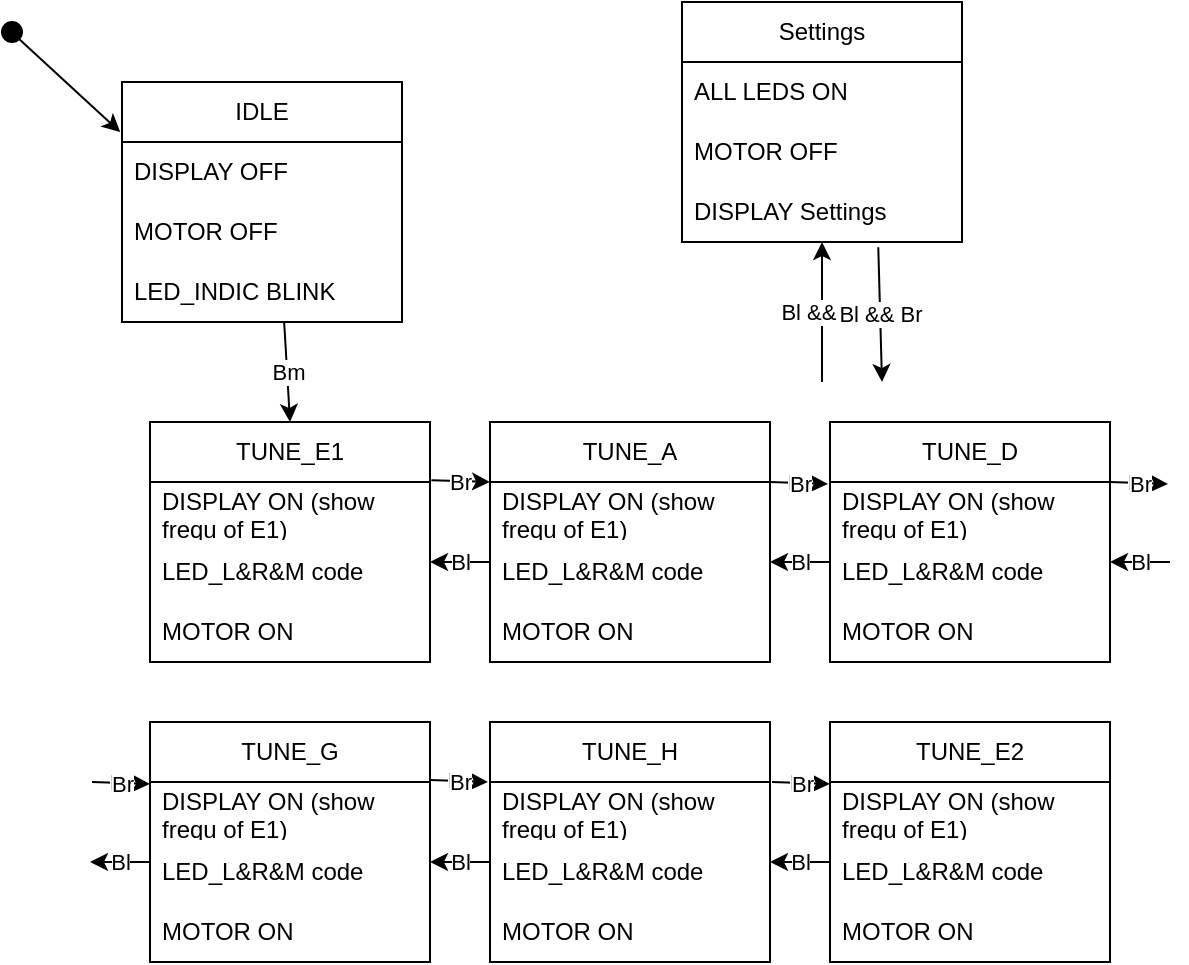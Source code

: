 <mxfile version="23.1.5" type="device">
  <diagram name="Seite-1" id="3be5mNfJ36adj_SjDHY5">
    <mxGraphModel dx="819" dy="452" grid="1" gridSize="10" guides="1" tooltips="1" connect="1" arrows="1" fold="1" page="1" pageScale="1" pageWidth="827" pageHeight="1169" math="0" shadow="0">
      <root>
        <mxCell id="0" />
        <mxCell id="1" parent="0" />
        <mxCell id="PSC9y0dFStUSjlVrIaF2-4" value="" style="endArrow=classic;html=1;rounded=0;entryX=0;entryY=0;entryDx=0;entryDy=0;exitX=1;exitY=1;exitDx=0;exitDy=0;" edge="1" parent="1" source="PSC9y0dFStUSjlVrIaF2-6">
          <mxGeometry relative="1" as="geometry">
            <mxPoint x="120" y="200" as="sourcePoint" />
            <mxPoint x="159.111" y="235.048" as="targetPoint" />
          </mxGeometry>
        </mxCell>
        <mxCell id="PSC9y0dFStUSjlVrIaF2-6" value="" style="ellipse;whiteSpace=wrap;html=1;fillColor=#000000;" vertex="1" parent="1">
          <mxGeometry x="100" y="180" width="10" height="10" as="geometry" />
        </mxCell>
        <mxCell id="PSC9y0dFStUSjlVrIaF2-9" value="IDLE" style="swimlane;fontStyle=0;childLayout=stackLayout;horizontal=1;startSize=30;horizontalStack=0;resizeParent=1;resizeParentMax=0;resizeLast=0;collapsible=1;marginBottom=0;whiteSpace=wrap;html=1;" vertex="1" parent="1">
          <mxGeometry x="160" y="210" width="140" height="120" as="geometry" />
        </mxCell>
        <mxCell id="PSC9y0dFStUSjlVrIaF2-10" value="DISPLAY OFF" style="text;strokeColor=none;fillColor=none;align=left;verticalAlign=middle;spacingLeft=4;spacingRight=4;overflow=hidden;points=[[0,0.5],[1,0.5]];portConstraint=eastwest;rotatable=0;whiteSpace=wrap;html=1;" vertex="1" parent="PSC9y0dFStUSjlVrIaF2-9">
          <mxGeometry y="30" width="140" height="30" as="geometry" />
        </mxCell>
        <mxCell id="PSC9y0dFStUSjlVrIaF2-11" value="MOTOR OFF" style="text;strokeColor=none;fillColor=none;align=left;verticalAlign=middle;spacingLeft=4;spacingRight=4;overflow=hidden;points=[[0,0.5],[1,0.5]];portConstraint=eastwest;rotatable=0;whiteSpace=wrap;html=1;" vertex="1" parent="PSC9y0dFStUSjlVrIaF2-9">
          <mxGeometry y="60" width="140" height="30" as="geometry" />
        </mxCell>
        <mxCell id="PSC9y0dFStUSjlVrIaF2-12" value="LED_INDIC BLINK" style="text;strokeColor=none;fillColor=none;align=left;verticalAlign=middle;spacingLeft=4;spacingRight=4;overflow=hidden;points=[[0,0.5],[1,0.5]];portConstraint=eastwest;rotatable=0;whiteSpace=wrap;html=1;" vertex="1" parent="PSC9y0dFStUSjlVrIaF2-9">
          <mxGeometry y="90" width="140" height="30" as="geometry" />
        </mxCell>
        <mxCell id="PSC9y0dFStUSjlVrIaF2-13" value="TUNE_E1" style="swimlane;fontStyle=0;childLayout=stackLayout;horizontal=1;startSize=30;horizontalStack=0;resizeParent=1;resizeParentMax=0;resizeLast=0;collapsible=1;marginBottom=0;whiteSpace=wrap;html=1;" vertex="1" parent="1">
          <mxGeometry x="174" y="380" width="140" height="120" as="geometry" />
        </mxCell>
        <mxCell id="PSC9y0dFStUSjlVrIaF2-14" value="DISPLAY ON (show frequ of E1)" style="text;strokeColor=none;fillColor=none;align=left;verticalAlign=middle;spacingLeft=4;spacingRight=4;overflow=hidden;points=[[0,0.5],[1,0.5]];portConstraint=eastwest;rotatable=0;whiteSpace=wrap;html=1;" vertex="1" parent="PSC9y0dFStUSjlVrIaF2-13">
          <mxGeometry y="30" width="140" height="30" as="geometry" />
        </mxCell>
        <mxCell id="PSC9y0dFStUSjlVrIaF2-15" value="LED_L&amp;amp;R&amp;amp;M code" style="text;strokeColor=none;fillColor=none;align=left;verticalAlign=middle;spacingLeft=4;spacingRight=4;overflow=hidden;points=[[0,0.5],[1,0.5]];portConstraint=eastwest;rotatable=0;whiteSpace=wrap;html=1;" vertex="1" parent="PSC9y0dFStUSjlVrIaF2-13">
          <mxGeometry y="60" width="140" height="30" as="geometry" />
        </mxCell>
        <mxCell id="PSC9y0dFStUSjlVrIaF2-16" value="MOTOR ON" style="text;strokeColor=none;fillColor=none;align=left;verticalAlign=middle;spacingLeft=4;spacingRight=4;overflow=hidden;points=[[0,0.5],[1,0.5]];portConstraint=eastwest;rotatable=0;whiteSpace=wrap;html=1;" vertex="1" parent="PSC9y0dFStUSjlVrIaF2-13">
          <mxGeometry y="90" width="140" height="30" as="geometry" />
        </mxCell>
        <mxCell id="PSC9y0dFStUSjlVrIaF2-17" value="TUNE_A" style="swimlane;fontStyle=0;childLayout=stackLayout;horizontal=1;startSize=30;horizontalStack=0;resizeParent=1;resizeParentMax=0;resizeLast=0;collapsible=1;marginBottom=0;whiteSpace=wrap;html=1;" vertex="1" parent="1">
          <mxGeometry x="344" y="380" width="140" height="120" as="geometry">
            <mxRectangle x="344" y="380" width="90" height="30" as="alternateBounds" />
          </mxGeometry>
        </mxCell>
        <mxCell id="PSC9y0dFStUSjlVrIaF2-18" value="DISPLAY ON (show frequ of E1)" style="text;strokeColor=none;fillColor=none;align=left;verticalAlign=middle;spacingLeft=4;spacingRight=4;overflow=hidden;points=[[0,0.5],[1,0.5]];portConstraint=eastwest;rotatable=0;whiteSpace=wrap;html=1;" vertex="1" parent="PSC9y0dFStUSjlVrIaF2-17">
          <mxGeometry y="30" width="140" height="30" as="geometry" />
        </mxCell>
        <mxCell id="PSC9y0dFStUSjlVrIaF2-19" value="LED_L&amp;amp;R&amp;amp;M code" style="text;strokeColor=none;fillColor=none;align=left;verticalAlign=middle;spacingLeft=4;spacingRight=4;overflow=hidden;points=[[0,0.5],[1,0.5]];portConstraint=eastwest;rotatable=0;whiteSpace=wrap;html=1;" vertex="1" parent="PSC9y0dFStUSjlVrIaF2-17">
          <mxGeometry y="60" width="140" height="30" as="geometry" />
        </mxCell>
        <mxCell id="PSC9y0dFStUSjlVrIaF2-20" value="MOTOR ON" style="text;strokeColor=none;fillColor=none;align=left;verticalAlign=middle;spacingLeft=4;spacingRight=4;overflow=hidden;points=[[0,0.5],[1,0.5]];portConstraint=eastwest;rotatable=0;whiteSpace=wrap;html=1;" vertex="1" parent="PSC9y0dFStUSjlVrIaF2-17">
          <mxGeometry y="90" width="140" height="30" as="geometry" />
        </mxCell>
        <mxCell id="PSC9y0dFStUSjlVrIaF2-21" value="TUNE_D" style="swimlane;fontStyle=0;childLayout=stackLayout;horizontal=1;startSize=30;horizontalStack=0;resizeParent=1;resizeParentMax=0;resizeLast=0;collapsible=1;marginBottom=0;whiteSpace=wrap;html=1;" vertex="1" parent="1">
          <mxGeometry x="514" y="380" width="140" height="120" as="geometry" />
        </mxCell>
        <mxCell id="PSC9y0dFStUSjlVrIaF2-22" value="DISPLAY ON (show frequ of E1)" style="text;strokeColor=none;fillColor=none;align=left;verticalAlign=middle;spacingLeft=4;spacingRight=4;overflow=hidden;points=[[0,0.5],[1,0.5]];portConstraint=eastwest;rotatable=0;whiteSpace=wrap;html=1;" vertex="1" parent="PSC9y0dFStUSjlVrIaF2-21">
          <mxGeometry y="30" width="140" height="30" as="geometry" />
        </mxCell>
        <mxCell id="PSC9y0dFStUSjlVrIaF2-23" value="LED_L&amp;amp;R&amp;amp;M code" style="text;strokeColor=none;fillColor=none;align=left;verticalAlign=middle;spacingLeft=4;spacingRight=4;overflow=hidden;points=[[0,0.5],[1,0.5]];portConstraint=eastwest;rotatable=0;whiteSpace=wrap;html=1;" vertex="1" parent="PSC9y0dFStUSjlVrIaF2-21">
          <mxGeometry y="60" width="140" height="30" as="geometry" />
        </mxCell>
        <mxCell id="PSC9y0dFStUSjlVrIaF2-24" value="MOTOR ON" style="text;strokeColor=none;fillColor=none;align=left;verticalAlign=middle;spacingLeft=4;spacingRight=4;overflow=hidden;points=[[0,0.5],[1,0.5]];portConstraint=eastwest;rotatable=0;whiteSpace=wrap;html=1;" vertex="1" parent="PSC9y0dFStUSjlVrIaF2-21">
          <mxGeometry y="90" width="140" height="30" as="geometry" />
        </mxCell>
        <mxCell id="PSC9y0dFStUSjlVrIaF2-25" value="TUNE_G" style="swimlane;fontStyle=0;childLayout=stackLayout;horizontal=1;startSize=30;horizontalStack=0;resizeParent=1;resizeParentMax=0;resizeLast=0;collapsible=1;marginBottom=0;whiteSpace=wrap;html=1;" vertex="1" parent="1">
          <mxGeometry x="174" y="530" width="140" height="120" as="geometry" />
        </mxCell>
        <mxCell id="PSC9y0dFStUSjlVrIaF2-26" value="DISPLAY ON (show frequ of E1)" style="text;strokeColor=none;fillColor=none;align=left;verticalAlign=middle;spacingLeft=4;spacingRight=4;overflow=hidden;points=[[0,0.5],[1,0.5]];portConstraint=eastwest;rotatable=0;whiteSpace=wrap;html=1;" vertex="1" parent="PSC9y0dFStUSjlVrIaF2-25">
          <mxGeometry y="30" width="140" height="30" as="geometry" />
        </mxCell>
        <mxCell id="PSC9y0dFStUSjlVrIaF2-27" value="LED_L&amp;amp;R&amp;amp;M code" style="text;strokeColor=none;fillColor=none;align=left;verticalAlign=middle;spacingLeft=4;spacingRight=4;overflow=hidden;points=[[0,0.5],[1,0.5]];portConstraint=eastwest;rotatable=0;whiteSpace=wrap;html=1;" vertex="1" parent="PSC9y0dFStUSjlVrIaF2-25">
          <mxGeometry y="60" width="140" height="30" as="geometry" />
        </mxCell>
        <mxCell id="PSC9y0dFStUSjlVrIaF2-28" value="MOTOR ON" style="text;strokeColor=none;fillColor=none;align=left;verticalAlign=middle;spacingLeft=4;spacingRight=4;overflow=hidden;points=[[0,0.5],[1,0.5]];portConstraint=eastwest;rotatable=0;whiteSpace=wrap;html=1;" vertex="1" parent="PSC9y0dFStUSjlVrIaF2-25">
          <mxGeometry y="90" width="140" height="30" as="geometry" />
        </mxCell>
        <mxCell id="PSC9y0dFStUSjlVrIaF2-29" value="TUNE_H" style="swimlane;fontStyle=0;childLayout=stackLayout;horizontal=1;startSize=30;horizontalStack=0;resizeParent=1;resizeParentMax=0;resizeLast=0;collapsible=1;marginBottom=0;whiteSpace=wrap;html=1;" vertex="1" parent="1">
          <mxGeometry x="344" y="530" width="140" height="120" as="geometry" />
        </mxCell>
        <mxCell id="PSC9y0dFStUSjlVrIaF2-30" value="DISPLAY ON (show frequ of E1)" style="text;strokeColor=none;fillColor=none;align=left;verticalAlign=middle;spacingLeft=4;spacingRight=4;overflow=hidden;points=[[0,0.5],[1,0.5]];portConstraint=eastwest;rotatable=0;whiteSpace=wrap;html=1;" vertex="1" parent="PSC9y0dFStUSjlVrIaF2-29">
          <mxGeometry y="30" width="140" height="30" as="geometry" />
        </mxCell>
        <mxCell id="PSC9y0dFStUSjlVrIaF2-31" value="LED_L&amp;amp;R&amp;amp;M code" style="text;strokeColor=none;fillColor=none;align=left;verticalAlign=middle;spacingLeft=4;spacingRight=4;overflow=hidden;points=[[0,0.5],[1,0.5]];portConstraint=eastwest;rotatable=0;whiteSpace=wrap;html=1;" vertex="1" parent="PSC9y0dFStUSjlVrIaF2-29">
          <mxGeometry y="60" width="140" height="30" as="geometry" />
        </mxCell>
        <mxCell id="PSC9y0dFStUSjlVrIaF2-32" value="MOTOR ON" style="text;strokeColor=none;fillColor=none;align=left;verticalAlign=middle;spacingLeft=4;spacingRight=4;overflow=hidden;points=[[0,0.5],[1,0.5]];portConstraint=eastwest;rotatable=0;whiteSpace=wrap;html=1;" vertex="1" parent="PSC9y0dFStUSjlVrIaF2-29">
          <mxGeometry y="90" width="140" height="30" as="geometry" />
        </mxCell>
        <mxCell id="PSC9y0dFStUSjlVrIaF2-33" value="TUNE_E2" style="swimlane;fontStyle=0;childLayout=stackLayout;horizontal=1;startSize=30;horizontalStack=0;resizeParent=1;resizeParentMax=0;resizeLast=0;collapsible=1;marginBottom=0;whiteSpace=wrap;html=1;" vertex="1" parent="1">
          <mxGeometry x="514" y="530" width="140" height="120" as="geometry" />
        </mxCell>
        <mxCell id="PSC9y0dFStUSjlVrIaF2-34" value="DISPLAY ON (show frequ of E1)" style="text;strokeColor=none;fillColor=none;align=left;verticalAlign=middle;spacingLeft=4;spacingRight=4;overflow=hidden;points=[[0,0.5],[1,0.5]];portConstraint=eastwest;rotatable=0;whiteSpace=wrap;html=1;" vertex="1" parent="PSC9y0dFStUSjlVrIaF2-33">
          <mxGeometry y="30" width="140" height="30" as="geometry" />
        </mxCell>
        <mxCell id="PSC9y0dFStUSjlVrIaF2-35" value="LED_L&amp;amp;R&amp;amp;M code" style="text;strokeColor=none;fillColor=none;align=left;verticalAlign=middle;spacingLeft=4;spacingRight=4;overflow=hidden;points=[[0,0.5],[1,0.5]];portConstraint=eastwest;rotatable=0;whiteSpace=wrap;html=1;" vertex="1" parent="PSC9y0dFStUSjlVrIaF2-33">
          <mxGeometry y="60" width="140" height="30" as="geometry" />
        </mxCell>
        <mxCell id="PSC9y0dFStUSjlVrIaF2-36" value="MOTOR ON" style="text;strokeColor=none;fillColor=none;align=left;verticalAlign=middle;spacingLeft=4;spacingRight=4;overflow=hidden;points=[[0,0.5],[1,0.5]];portConstraint=eastwest;rotatable=0;whiteSpace=wrap;html=1;" vertex="1" parent="PSC9y0dFStUSjlVrIaF2-33">
          <mxGeometry y="90" width="140" height="30" as="geometry" />
        </mxCell>
        <mxCell id="PSC9y0dFStUSjlVrIaF2-37" value="" style="endArrow=classic;html=1;rounded=0;entryX=0.5;entryY=0;entryDx=0;entryDy=0;exitX=0.579;exitY=0.99;exitDx=0;exitDy=0;exitPerimeter=0;" edge="1" parent="1" source="PSC9y0dFStUSjlVrIaF2-12" target="PSC9y0dFStUSjlVrIaF2-13">
          <mxGeometry relative="1" as="geometry">
            <mxPoint x="200" y="340" as="sourcePoint" />
            <mxPoint x="240" y="360" as="targetPoint" />
          </mxGeometry>
        </mxCell>
        <mxCell id="PSC9y0dFStUSjlVrIaF2-38" value="Bm" style="edgeLabel;resizable=0;html=1;;align=center;verticalAlign=middle;" connectable="0" vertex="1" parent="PSC9y0dFStUSjlVrIaF2-37">
          <mxGeometry relative="1" as="geometry" />
        </mxCell>
        <mxCell id="PSC9y0dFStUSjlVrIaF2-39" value="Br" style="endArrow=classic;html=1;rounded=0;entryX=0;entryY=0.25;entryDx=0;entryDy=0;exitX=1.005;exitY=-0.029;exitDx=0;exitDy=0;exitPerimeter=0;" edge="1" parent="1" source="PSC9y0dFStUSjlVrIaF2-14" target="PSC9y0dFStUSjlVrIaF2-17">
          <mxGeometry relative="1" as="geometry">
            <mxPoint x="90" y="450" as="sourcePoint" />
            <mxPoint x="150" y="450" as="targetPoint" />
          </mxGeometry>
        </mxCell>
        <mxCell id="PSC9y0dFStUSjlVrIaF2-40" value="Br" style="edgeLabel;resizable=0;html=1;;align=center;verticalAlign=middle;" connectable="0" vertex="1" parent="PSC9y0dFStUSjlVrIaF2-39">
          <mxGeometry relative="1" as="geometry" />
        </mxCell>
        <mxCell id="PSC9y0dFStUSjlVrIaF2-41" value="Br" style="endArrow=classic;html=1;rounded=0;entryX=0;entryY=0.25;entryDx=0;entryDy=0;exitX=1.005;exitY=-0.029;exitDx=0;exitDy=0;exitPerimeter=0;" edge="1" parent="1">
          <mxGeometry relative="1" as="geometry">
            <mxPoint x="484" y="410" as="sourcePoint" />
            <mxPoint x="513" y="411" as="targetPoint" />
          </mxGeometry>
        </mxCell>
        <mxCell id="PSC9y0dFStUSjlVrIaF2-42" value="Br" style="edgeLabel;resizable=0;html=1;;align=center;verticalAlign=middle;" connectable="0" vertex="1" parent="PSC9y0dFStUSjlVrIaF2-41">
          <mxGeometry relative="1" as="geometry" />
        </mxCell>
        <mxCell id="PSC9y0dFStUSjlVrIaF2-43" value="Br" style="endArrow=classic;html=1;rounded=0;entryX=0;entryY=0.25;entryDx=0;entryDy=0;exitX=1.005;exitY=-0.029;exitDx=0;exitDy=0;exitPerimeter=0;" edge="1" parent="1">
          <mxGeometry relative="1" as="geometry">
            <mxPoint x="314" y="559" as="sourcePoint" />
            <mxPoint x="343" y="560" as="targetPoint" />
          </mxGeometry>
        </mxCell>
        <mxCell id="PSC9y0dFStUSjlVrIaF2-44" value="Br" style="edgeLabel;resizable=0;html=1;;align=center;verticalAlign=middle;" connectable="0" vertex="1" parent="PSC9y0dFStUSjlVrIaF2-43">
          <mxGeometry relative="1" as="geometry" />
        </mxCell>
        <mxCell id="PSC9y0dFStUSjlVrIaF2-45" value="Br" style="endArrow=classic;html=1;rounded=0;entryX=0;entryY=0.25;entryDx=0;entryDy=0;exitX=1.005;exitY=-0.029;exitDx=0;exitDy=0;exitPerimeter=0;" edge="1" parent="1">
          <mxGeometry relative="1" as="geometry">
            <mxPoint x="485" y="560" as="sourcePoint" />
            <mxPoint x="514" y="561" as="targetPoint" />
          </mxGeometry>
        </mxCell>
        <mxCell id="PSC9y0dFStUSjlVrIaF2-46" value="Br" style="edgeLabel;resizable=0;html=1;;align=center;verticalAlign=middle;" connectable="0" vertex="1" parent="PSC9y0dFStUSjlVrIaF2-45">
          <mxGeometry relative="1" as="geometry" />
        </mxCell>
        <mxCell id="PSC9y0dFStUSjlVrIaF2-47" value="Br" style="endArrow=classic;html=1;rounded=0;entryX=0;entryY=0.25;entryDx=0;entryDy=0;exitX=1.005;exitY=-0.029;exitDx=0;exitDy=0;exitPerimeter=0;" edge="1" parent="1">
          <mxGeometry relative="1" as="geometry">
            <mxPoint x="145" y="560" as="sourcePoint" />
            <mxPoint x="174" y="561" as="targetPoint" />
          </mxGeometry>
        </mxCell>
        <mxCell id="PSC9y0dFStUSjlVrIaF2-48" value="Br" style="edgeLabel;resizable=0;html=1;;align=center;verticalAlign=middle;" connectable="0" vertex="1" parent="PSC9y0dFStUSjlVrIaF2-47">
          <mxGeometry relative="1" as="geometry" />
        </mxCell>
        <mxCell id="PSC9y0dFStUSjlVrIaF2-49" value="Br" style="endArrow=classic;html=1;rounded=0;entryX=0;entryY=0.25;entryDx=0;entryDy=0;exitX=1.005;exitY=-0.029;exitDx=0;exitDy=0;exitPerimeter=0;" edge="1" parent="1">
          <mxGeometry relative="1" as="geometry">
            <mxPoint x="654" y="410" as="sourcePoint" />
            <mxPoint x="683" y="411" as="targetPoint" />
          </mxGeometry>
        </mxCell>
        <mxCell id="PSC9y0dFStUSjlVrIaF2-50" value="Br" style="edgeLabel;resizable=0;html=1;;align=center;verticalAlign=middle;" connectable="0" vertex="1" parent="PSC9y0dFStUSjlVrIaF2-49">
          <mxGeometry relative="1" as="geometry" />
        </mxCell>
        <mxCell id="PSC9y0dFStUSjlVrIaF2-52" value="" style="endArrow=classic;html=1;rounded=0;" edge="1" parent="1">
          <mxGeometry relative="1" as="geometry">
            <mxPoint x="514" y="600" as="sourcePoint" />
            <mxPoint x="484" y="600" as="targetPoint" />
          </mxGeometry>
        </mxCell>
        <mxCell id="PSC9y0dFStUSjlVrIaF2-53" value="Bl" style="edgeLabel;resizable=0;html=1;;align=center;verticalAlign=middle;" connectable="0" vertex="1" parent="PSC9y0dFStUSjlVrIaF2-52">
          <mxGeometry relative="1" as="geometry" />
        </mxCell>
        <mxCell id="PSC9y0dFStUSjlVrIaF2-54" value="" style="endArrow=classic;html=1;rounded=0;" edge="1" parent="1">
          <mxGeometry relative="1" as="geometry">
            <mxPoint x="344" y="600" as="sourcePoint" />
            <mxPoint x="314" y="600" as="targetPoint" />
          </mxGeometry>
        </mxCell>
        <mxCell id="PSC9y0dFStUSjlVrIaF2-55" value="Bl" style="edgeLabel;resizable=0;html=1;;align=center;verticalAlign=middle;" connectable="0" vertex="1" parent="PSC9y0dFStUSjlVrIaF2-54">
          <mxGeometry relative="1" as="geometry" />
        </mxCell>
        <mxCell id="PSC9y0dFStUSjlVrIaF2-56" value="" style="endArrow=classic;html=1;rounded=0;" edge="1" parent="1">
          <mxGeometry relative="1" as="geometry">
            <mxPoint x="174" y="600" as="sourcePoint" />
            <mxPoint x="144" y="600" as="targetPoint" />
          </mxGeometry>
        </mxCell>
        <mxCell id="PSC9y0dFStUSjlVrIaF2-57" value="Bl" style="edgeLabel;resizable=0;html=1;;align=center;verticalAlign=middle;" connectable="0" vertex="1" parent="PSC9y0dFStUSjlVrIaF2-56">
          <mxGeometry relative="1" as="geometry" />
        </mxCell>
        <mxCell id="PSC9y0dFStUSjlVrIaF2-58" value="" style="endArrow=classic;html=1;rounded=0;" edge="1" parent="1">
          <mxGeometry relative="1" as="geometry">
            <mxPoint x="684" y="450" as="sourcePoint" />
            <mxPoint x="654" y="450" as="targetPoint" />
          </mxGeometry>
        </mxCell>
        <mxCell id="PSC9y0dFStUSjlVrIaF2-59" value="Bl" style="edgeLabel;resizable=0;html=1;;align=center;verticalAlign=middle;" connectable="0" vertex="1" parent="PSC9y0dFStUSjlVrIaF2-58">
          <mxGeometry relative="1" as="geometry" />
        </mxCell>
        <mxCell id="PSC9y0dFStUSjlVrIaF2-60" value="" style="endArrow=classic;html=1;rounded=0;" edge="1" parent="1">
          <mxGeometry relative="1" as="geometry">
            <mxPoint x="514" y="450" as="sourcePoint" />
            <mxPoint x="484" y="450" as="targetPoint" />
          </mxGeometry>
        </mxCell>
        <mxCell id="PSC9y0dFStUSjlVrIaF2-61" value="Bl" style="edgeLabel;resizable=0;html=1;;align=center;verticalAlign=middle;" connectable="0" vertex="1" parent="PSC9y0dFStUSjlVrIaF2-60">
          <mxGeometry relative="1" as="geometry" />
        </mxCell>
        <mxCell id="PSC9y0dFStUSjlVrIaF2-62" value="" style="endArrow=classic;html=1;rounded=0;" edge="1" parent="1">
          <mxGeometry relative="1" as="geometry">
            <mxPoint x="344" y="450" as="sourcePoint" />
            <mxPoint x="314" y="450" as="targetPoint" />
          </mxGeometry>
        </mxCell>
        <mxCell id="PSC9y0dFStUSjlVrIaF2-63" value="Bl" style="edgeLabel;resizable=0;html=1;;align=center;verticalAlign=middle;" connectable="0" vertex="1" parent="PSC9y0dFStUSjlVrIaF2-62">
          <mxGeometry relative="1" as="geometry" />
        </mxCell>
        <mxCell id="PSC9y0dFStUSjlVrIaF2-64" value="" style="endArrow=classic;html=1;rounded=0;" edge="1" parent="1" target="PSC9y0dFStUSjlVrIaF2-66">
          <mxGeometry relative="1" as="geometry">
            <mxPoint x="510" y="360" as="sourcePoint" />
            <mxPoint x="440" y="290" as="targetPoint" />
          </mxGeometry>
        </mxCell>
        <mxCell id="PSC9y0dFStUSjlVrIaF2-65" value="Bl &amp;amp;&amp;amp; Br" style="edgeLabel;resizable=0;html=1;;align=center;verticalAlign=middle;" connectable="0" vertex="1" parent="PSC9y0dFStUSjlVrIaF2-64">
          <mxGeometry relative="1" as="geometry" />
        </mxCell>
        <mxCell id="PSC9y0dFStUSjlVrIaF2-66" value="Settings" style="swimlane;fontStyle=0;childLayout=stackLayout;horizontal=1;startSize=30;horizontalStack=0;resizeParent=1;resizeParentMax=0;resizeLast=0;collapsible=1;marginBottom=0;whiteSpace=wrap;html=1;" vertex="1" parent="1">
          <mxGeometry x="440" y="170" width="140" height="120" as="geometry" />
        </mxCell>
        <mxCell id="PSC9y0dFStUSjlVrIaF2-67" value="ALL LEDS ON" style="text;strokeColor=none;fillColor=none;align=left;verticalAlign=middle;spacingLeft=4;spacingRight=4;overflow=hidden;points=[[0,0.5],[1,0.5]];portConstraint=eastwest;rotatable=0;whiteSpace=wrap;html=1;" vertex="1" parent="PSC9y0dFStUSjlVrIaF2-66">
          <mxGeometry y="30" width="140" height="30" as="geometry" />
        </mxCell>
        <mxCell id="PSC9y0dFStUSjlVrIaF2-68" value="MOTOR OFF" style="text;strokeColor=none;fillColor=none;align=left;verticalAlign=middle;spacingLeft=4;spacingRight=4;overflow=hidden;points=[[0,0.5],[1,0.5]];portConstraint=eastwest;rotatable=0;whiteSpace=wrap;html=1;" vertex="1" parent="PSC9y0dFStUSjlVrIaF2-66">
          <mxGeometry y="60" width="140" height="30" as="geometry" />
        </mxCell>
        <mxCell id="PSC9y0dFStUSjlVrIaF2-69" value="DISPLAY Settings" style="text;strokeColor=none;fillColor=none;align=left;verticalAlign=middle;spacingLeft=4;spacingRight=4;overflow=hidden;points=[[0,0.5],[1,0.5]];portConstraint=eastwest;rotatable=0;whiteSpace=wrap;html=1;" vertex="1" parent="PSC9y0dFStUSjlVrIaF2-66">
          <mxGeometry y="90" width="140" height="30" as="geometry" />
        </mxCell>
        <mxCell id="PSC9y0dFStUSjlVrIaF2-70" value="" style="endArrow=classic;html=1;rounded=0;exitX=0.701;exitY=1.086;exitDx=0;exitDy=0;exitPerimeter=0;" edge="1" parent="1" source="PSC9y0dFStUSjlVrIaF2-69">
          <mxGeometry relative="1" as="geometry">
            <mxPoint x="390" y="400" as="sourcePoint" />
            <mxPoint x="540" y="360" as="targetPoint" />
          </mxGeometry>
        </mxCell>
        <mxCell id="PSC9y0dFStUSjlVrIaF2-71" value="Bl &amp;amp;&amp;amp; Br" style="edgeLabel;resizable=0;html=1;;align=center;verticalAlign=middle;" connectable="0" vertex="1" parent="PSC9y0dFStUSjlVrIaF2-70">
          <mxGeometry relative="1" as="geometry" />
        </mxCell>
      </root>
    </mxGraphModel>
  </diagram>
</mxfile>
